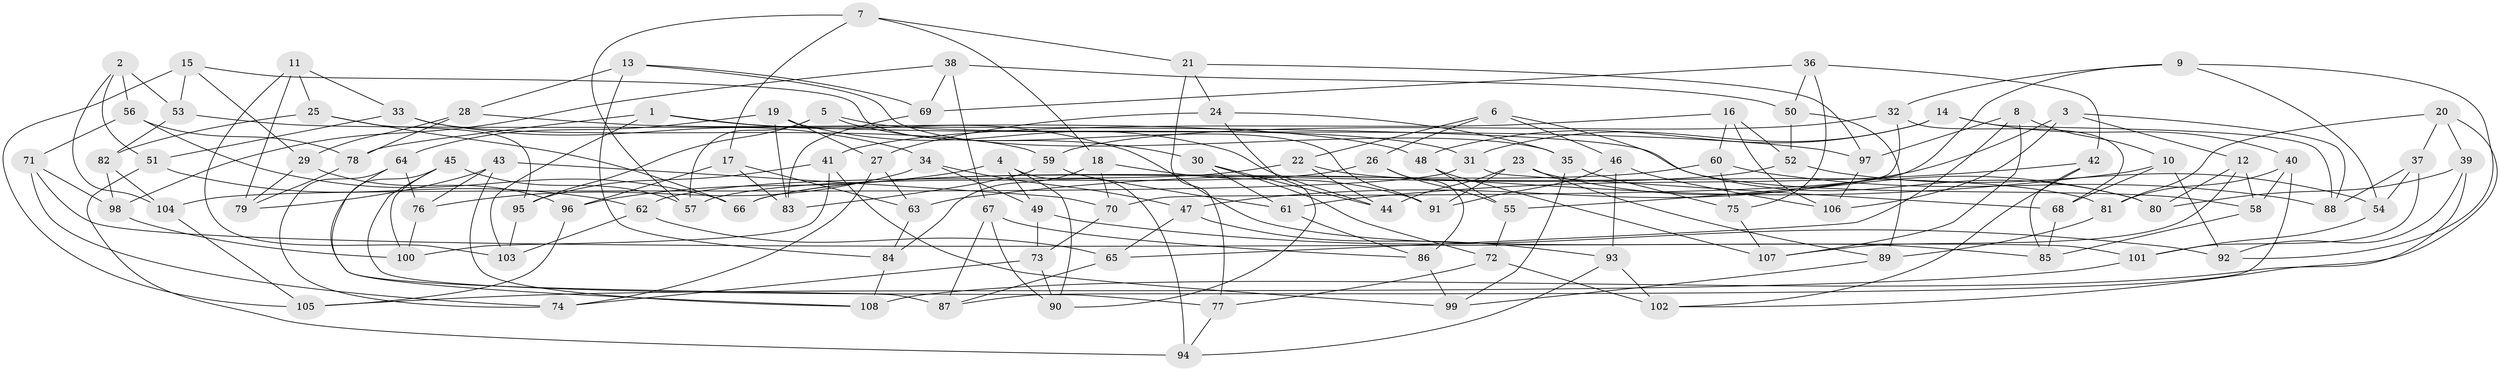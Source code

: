 // Generated by graph-tools (version 1.1) at 2025/03/03/09/25 03:03:00]
// undirected, 108 vertices, 216 edges
graph export_dot {
graph [start="1"]
  node [color=gray90,style=filled];
  1;
  2;
  3;
  4;
  5;
  6;
  7;
  8;
  9;
  10;
  11;
  12;
  13;
  14;
  15;
  16;
  17;
  18;
  19;
  20;
  21;
  22;
  23;
  24;
  25;
  26;
  27;
  28;
  29;
  30;
  31;
  32;
  33;
  34;
  35;
  36;
  37;
  38;
  39;
  40;
  41;
  42;
  43;
  44;
  45;
  46;
  47;
  48;
  49;
  50;
  51;
  52;
  53;
  54;
  55;
  56;
  57;
  58;
  59;
  60;
  61;
  62;
  63;
  64;
  65;
  66;
  67;
  68;
  69;
  70;
  71;
  72;
  73;
  74;
  75;
  76;
  77;
  78;
  79;
  80;
  81;
  82;
  83;
  84;
  85;
  86;
  87;
  88;
  89;
  90;
  91;
  92;
  93;
  94;
  95;
  96;
  97;
  98;
  99;
  100;
  101;
  102;
  103;
  104;
  105;
  106;
  107;
  108;
  1 -- 97;
  1 -- 85;
  1 -- 103;
  1 -- 78;
  2 -- 56;
  2 -- 51;
  2 -- 53;
  2 -- 104;
  3 -- 47;
  3 -- 88;
  3 -- 106;
  3 -- 12;
  4 -- 90;
  4 -- 49;
  4 -- 96;
  4 -- 94;
  5 -- 95;
  5 -- 57;
  5 -- 31;
  5 -- 30;
  6 -- 80;
  6 -- 22;
  6 -- 26;
  6 -- 46;
  7 -- 57;
  7 -- 17;
  7 -- 21;
  7 -- 18;
  8 -- 65;
  8 -- 97;
  8 -- 107;
  8 -- 10;
  9 -- 92;
  9 -- 54;
  9 -- 55;
  9 -- 32;
  10 -- 63;
  10 -- 92;
  10 -- 68;
  11 -- 103;
  11 -- 79;
  11 -- 25;
  11 -- 33;
  12 -- 58;
  12 -- 107;
  12 -- 80;
  13 -- 35;
  13 -- 69;
  13 -- 28;
  13 -- 84;
  14 -- 48;
  14 -- 88;
  14 -- 40;
  14 -- 31;
  15 -- 105;
  15 -- 53;
  15 -- 29;
  15 -- 91;
  16 -- 60;
  16 -- 52;
  16 -- 41;
  16 -- 106;
  17 -- 63;
  17 -- 96;
  17 -- 83;
  18 -- 70;
  18 -- 84;
  18 -- 91;
  19 -- 83;
  19 -- 44;
  19 -- 27;
  19 -- 64;
  20 -- 81;
  20 -- 39;
  20 -- 102;
  20 -- 37;
  21 -- 77;
  21 -- 24;
  21 -- 97;
  22 -- 62;
  22 -- 44;
  22 -- 81;
  23 -- 91;
  23 -- 80;
  23 -- 89;
  23 -- 44;
  24 -- 90;
  24 -- 35;
  24 -- 27;
  25 -- 66;
  25 -- 82;
  25 -- 95;
  26 -- 57;
  26 -- 86;
  26 -- 55;
  27 -- 63;
  27 -- 74;
  28 -- 78;
  28 -- 29;
  28 -- 48;
  29 -- 96;
  29 -- 79;
  30 -- 61;
  30 -- 44;
  30 -- 72;
  31 -- 104;
  31 -- 68;
  32 -- 59;
  32 -- 68;
  32 -- 70;
  33 -- 34;
  33 -- 51;
  33 -- 59;
  34 -- 47;
  34 -- 76;
  34 -- 49;
  35 -- 99;
  35 -- 75;
  36 -- 42;
  36 -- 50;
  36 -- 69;
  36 -- 75;
  37 -- 101;
  37 -- 54;
  37 -- 88;
  38 -- 98;
  38 -- 69;
  38 -- 50;
  38 -- 67;
  39 -- 80;
  39 -- 92;
  39 -- 108;
  40 -- 58;
  40 -- 81;
  40 -- 87;
  41 -- 95;
  41 -- 99;
  41 -- 100;
  42 -- 102;
  42 -- 61;
  42 -- 85;
  43 -- 108;
  43 -- 79;
  43 -- 70;
  43 -- 76;
  45 -- 77;
  45 -- 57;
  45 -- 108;
  45 -- 100;
  46 -- 106;
  46 -- 93;
  46 -- 91;
  47 -- 93;
  47 -- 65;
  48 -- 107;
  48 -- 55;
  49 -- 92;
  49 -- 73;
  50 -- 52;
  50 -- 89;
  51 -- 62;
  51 -- 94;
  52 -- 54;
  52 -- 66;
  53 -- 58;
  53 -- 82;
  54 -- 101;
  55 -- 72;
  56 -- 66;
  56 -- 78;
  56 -- 71;
  58 -- 85;
  59 -- 61;
  59 -- 83;
  60 -- 66;
  60 -- 88;
  60 -- 75;
  61 -- 86;
  62 -- 65;
  62 -- 103;
  63 -- 84;
  64 -- 76;
  64 -- 74;
  64 -- 87;
  65 -- 87;
  67 -- 86;
  67 -- 87;
  67 -- 90;
  68 -- 85;
  69 -- 83;
  70 -- 73;
  71 -- 74;
  71 -- 101;
  71 -- 98;
  72 -- 102;
  72 -- 77;
  73 -- 74;
  73 -- 90;
  75 -- 107;
  76 -- 100;
  77 -- 94;
  78 -- 79;
  81 -- 89;
  82 -- 104;
  82 -- 98;
  84 -- 108;
  86 -- 99;
  89 -- 99;
  93 -- 94;
  93 -- 102;
  95 -- 103;
  96 -- 105;
  97 -- 106;
  98 -- 100;
  101 -- 105;
  104 -- 105;
}
